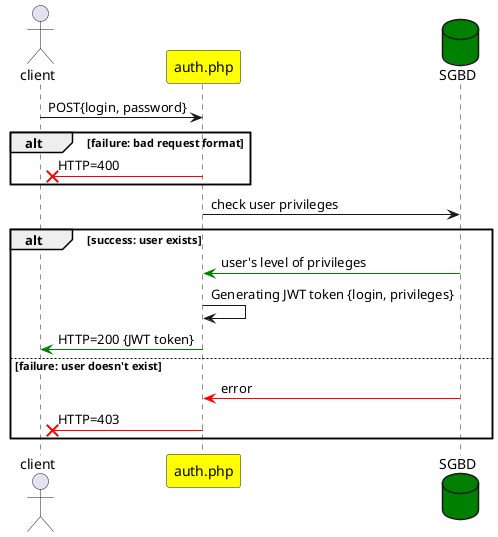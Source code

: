@startuml
actor client as client
participant auth.php as auth #yellow
database SGBD as bdd #green

client -> auth: POST{login, password}
alt failure: bad request format
auth -[#red]x client: HTTP=400
end

auth -> bdd: check user privileges

alt success: user exists
bdd -[#green]> auth: user's level of privileges
auth -> auth: Generating JWT token {login, privileges}
auth -[#green]> client: HTTP=200 {JWT token}

else failure: user doesn't exist
bdd -[#red]> auth: error
auth -[#red]x client: HTTP=403
end

@enduml
